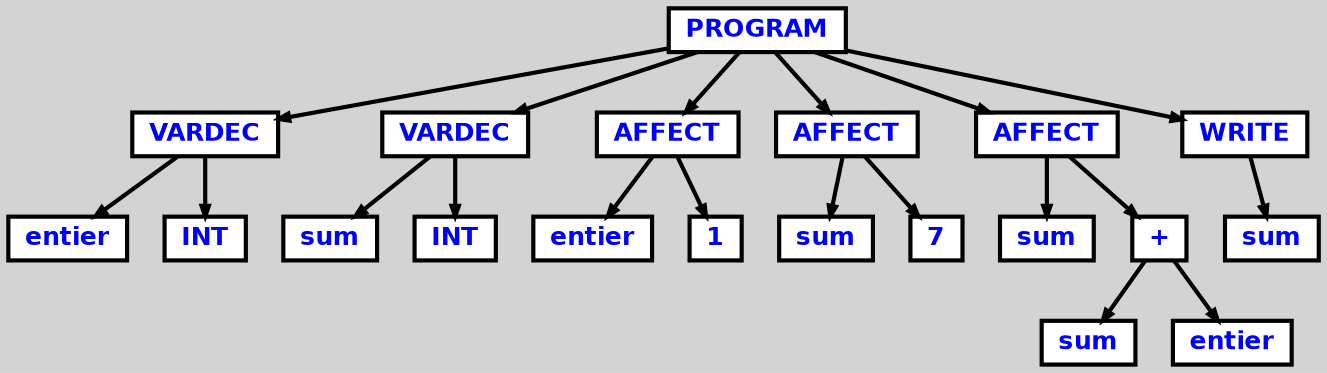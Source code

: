 digraph {

	ordering=out;
	ranksep=.4;
	bgcolor="lightgrey"; node [shape=box, fixedsize=false, fontsize=12, fontname="Helvetica-bold", fontcolor="blue"
		width=.25, height=.25, color="black", fillcolor="white", style="filled, solid, bold"];
	edge [arrowsize=.5, color="black", style="bold"]

  n0 [label="PROGRAM"];
  n1 [label="VARDEC"];
  n1 [label="VARDEC"];
  n2 [label="entier"];
  n3 [label="INT"];
  n4 [label="VARDEC"];
  n4 [label="VARDEC"];
  n5 [label="sum"];
  n6 [label="INT"];
  n7 [label="AFFECT"];
  n7 [label="AFFECT"];
  n8 [label="entier"];
  n9 [label="1"];
  n10 [label="AFFECT"];
  n10 [label="AFFECT"];
  n11 [label="sum"];
  n12 [label="7"];
  n13 [label="AFFECT"];
  n13 [label="AFFECT"];
  n14 [label="sum"];
  n15 [label="+"];
  n15 [label="+"];
  n16 [label="sum"];
  n17 [label="entier"];
  n18 [label="WRITE"];
  n18 [label="WRITE"];
  n19 [label="sum"];

  n0 -> n1 // "PROGRAM" -> "VARDEC"
  n1 -> n2 // "VARDEC" -> "entier"
  n1 -> n3 // "VARDEC" -> "INT"
  n0 -> n4 // "PROGRAM" -> "VARDEC"
  n4 -> n5 // "VARDEC" -> "sum"
  n4 -> n6 // "VARDEC" -> "INT"
  n0 -> n7 // "PROGRAM" -> "AFFECT"
  n7 -> n8 // "AFFECT" -> "entier"
  n7 -> n9 // "AFFECT" -> "1"
  n0 -> n10 // "PROGRAM" -> "AFFECT"
  n10 -> n11 // "AFFECT" -> "sum"
  n10 -> n12 // "AFFECT" -> "7"
  n0 -> n13 // "PROGRAM" -> "AFFECT"
  n13 -> n14 // "AFFECT" -> "sum"
  n13 -> n15 // "AFFECT" -> "+"
  n15 -> n16 // "+" -> "sum"
  n15 -> n17 // "+" -> "entier"
  n0 -> n18 // "PROGRAM" -> "WRITE"
  n18 -> n19 // "WRITE" -> "sum"

}

